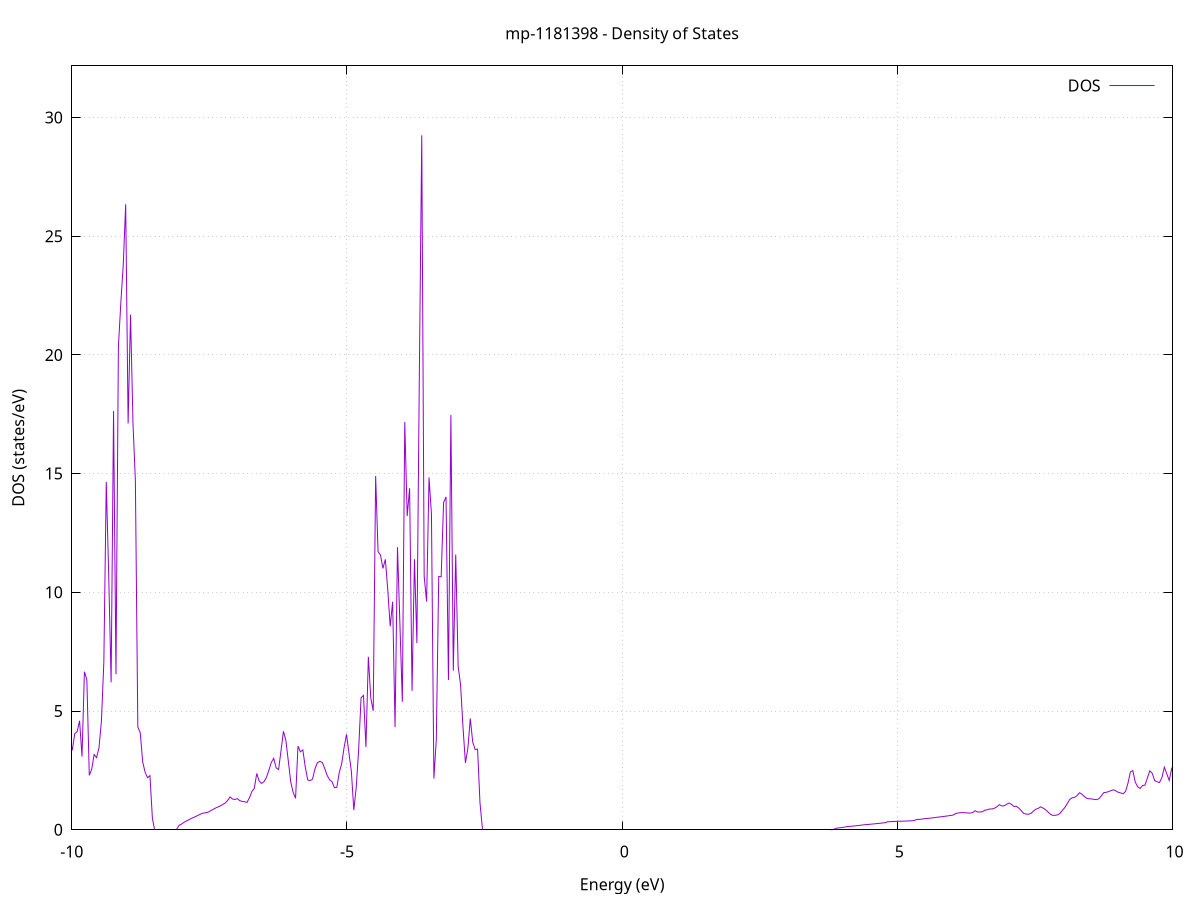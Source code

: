 set title 'mp-1181398 - Density of States'
set xlabel 'Energy (eV)'
set ylabel 'DOS (states/eV)'
set grid
set xrange [-10:10]
set yrange [0:32.171]
set xzeroaxis lt -1
set terminal png size 800,600
set output 'mp-1181398_dos_gnuplot.png'
plot '-' using 1:2 with lines title 'DOS'
-63.610500 0.000000
-63.566400 0.000000
-63.522300 0.000000
-63.478200 0.000000
-63.434100 0.000000
-63.390000 0.000000
-63.345900 0.000000
-63.301800 0.000000
-63.257700 0.000000
-63.213600 0.000000
-63.169500 0.000000
-63.125400 0.000000
-63.081300 0.000000
-63.037200 0.000000
-62.993100 0.000000
-62.949000 0.000000
-62.905000 0.000000
-62.860900 0.000000
-62.816800 0.000000
-62.772700 0.000000
-62.728600 0.000000
-62.684500 0.000000
-62.640400 0.000000
-62.596300 0.000000
-62.552200 0.000000
-62.508100 0.000000
-62.464000 0.000000
-62.419900 0.000000
-62.375800 0.000000
-62.331700 0.000000
-62.287600 0.000000
-62.243500 0.000000
-62.199400 0.000000
-62.155300 0.000000
-62.111200 0.000000
-62.067100 0.000000
-62.023000 0.000000
-61.979000 0.000000
-61.934900 0.000000
-61.890800 0.000000
-61.846700 0.000000
-61.802600 0.000000
-61.758500 0.000000
-61.714400 0.000000
-61.670300 0.000000
-61.626200 0.000000
-61.582100 0.000000
-61.538000 0.000000
-61.493900 0.000000
-61.449800 0.000000
-61.405700 0.000000
-61.361600 0.000000
-61.317500 0.000000
-61.273400 0.000000
-61.229300 0.000000
-61.185200 0.000000
-61.141100 0.000000
-61.097100 0.000000
-61.053000 0.000000
-61.008900 0.000000
-60.964800 0.000000
-60.920700 0.000000
-60.876600 0.000000
-60.832500 0.000000
-60.788400 0.000000
-60.744300 0.000000
-60.700200 0.000000
-60.656100 0.000000
-60.612000 0.000000
-60.567900 0.000000
-60.523800 0.000000
-60.479700 0.000000
-60.435600 0.000000
-60.391500 0.000000
-60.347400 0.000000
-60.303300 0.000000
-60.259200 0.000000
-60.215200 0.000000
-60.171100 0.000000
-60.127000 0.000000
-60.082900 0.000000
-60.038800 0.000000
-59.994700 0.000000
-59.950600 0.000000
-59.906500 0.000000
-59.862400 0.000000
-59.818300 0.000000
-59.774200 0.000000
-59.730100 0.000000
-59.686000 0.000000
-59.641900 0.000000
-59.597800 0.000000
-59.553700 0.000000
-59.509600 0.000000
-59.465500 0.000000
-59.421400 0.000000
-59.377300 0.000000
-59.333300 0.000000
-59.289200 0.000000
-59.245100 0.000000
-59.201000 0.000000
-59.156900 0.000000
-59.112800 0.000000
-59.068700 0.000000
-59.024600 0.000000
-58.980500 0.000000
-58.936400 0.000000
-58.892300 0.000000
-58.848200 0.000000
-58.804100 0.000000
-58.760000 0.000000
-58.715900 0.000000
-58.671800 0.000000
-58.627700 0.000000
-58.583600 0.000000
-58.539500 0.000000
-58.495400 0.000000
-58.451300 0.000000
-58.407300 0.000000
-58.363200 0.000000
-58.319100 0.000000
-58.275000 0.000000
-58.230900 0.000000
-58.186800 0.000000
-58.142700 0.000000
-58.098600 0.000000
-58.054500 0.000000
-58.010400 0.000000
-57.966300 0.000000
-57.922200 0.000000
-57.878100 0.000000
-57.834000 0.000000
-57.789900 0.000000
-57.745800 0.000000
-57.701700 0.000000
-57.657600 0.000000
-57.613500 0.000000
-57.569400 0.000000
-57.525400 0.000000
-57.481300 0.000000
-57.437200 0.000000
-57.393100 0.000000
-57.349000 0.000000
-57.304900 0.000000
-57.260800 0.000000
-57.216700 0.000000
-57.172600 0.000000
-57.128500 0.000000
-57.084400 0.000000
-57.040300 0.000000
-56.996200 0.000000
-56.952100 0.000000
-56.908000 0.000000
-56.863900 0.000000
-56.819800 0.000000
-56.775700 0.000000
-56.731600 0.000000
-56.687500 0.000000
-56.643500 0.000000
-56.599400 0.000000
-56.555300 0.000000
-56.511200 0.000000
-56.467100 0.000000
-56.423000 0.000000
-56.378900 0.000000
-56.334800 0.000000
-56.290700 0.000000
-56.246600 0.000000
-56.202500 0.000000
-56.158400 0.000000
-56.114300 0.000000
-56.070200 0.000000
-56.026100 0.000000
-55.982000 0.000000
-55.937900 0.000000
-55.893800 0.000000
-55.849700 0.000000
-55.805600 0.000000
-55.761600 0.000000
-55.717500 0.000000
-55.673400 0.000000
-55.629300 0.000000
-55.585200 0.000000
-55.541100 0.000000
-55.497000 0.000000
-55.452900 0.000000
-55.408800 0.000000
-55.364700 0.000000
-55.320600 0.000000
-55.276500 0.000000
-55.232400 0.000000
-55.188300 0.000000
-55.144200 0.000000
-55.100100 0.000000
-55.056000 0.000000
-55.011900 0.000000
-54.967800 0.000000
-54.923700 0.000000
-54.879600 0.000000
-54.835600 0.000000
-54.791500 0.000000
-54.747400 0.000000
-54.703300 0.000000
-54.659200 0.000000
-54.615100 0.000000
-54.571000 0.000000
-54.526900 0.000000
-54.482800 0.000000
-54.438700 0.000000
-54.394600 0.000000
-54.350500 0.000000
-54.306400 0.000000
-54.262300 0.000000
-54.218200 0.000000
-54.174100 0.000000
-54.130000 0.000000
-54.085900 0.000000
-54.041800 0.000000
-53.997700 0.000000
-53.953700 0.000000
-53.909600 0.000000
-53.865500 0.000000
-53.821400 0.000000
-53.777300 0.000000
-53.733200 0.000000
-53.689100 0.000000
-53.645000 0.000000
-53.600900 0.000000
-53.556800 0.000000
-53.512700 0.000000
-53.468600 0.000000
-53.424500 0.000000
-53.380400 0.000000
-53.336300 0.000000
-53.292200 0.000000
-53.248100 0.000000
-53.204000 0.000000
-53.159900 0.000000
-53.115800 0.000000
-53.071800 0.000000
-53.027700 0.000000
-52.983600 0.000000
-52.939500 0.000000
-52.895400 0.000000
-52.851300 0.000000
-52.807200 0.000000
-52.763100 0.000000
-52.719000 0.000000
-52.674900 0.000000
-52.630800 0.000000
-52.586700 0.000000
-52.542600 0.000000
-52.498500 0.000000
-52.454400 0.000000
-52.410300 0.000000
-52.366200 0.000000
-52.322100 0.000000
-52.278000 0.000000
-52.233900 0.000000
-52.189900 0.000000
-52.145800 0.000000
-52.101700 0.000000
-52.057600 0.000000
-52.013500 0.000000
-51.969400 0.000000
-51.925300 0.000000
-51.881200 0.000000
-51.837100 0.000000
-51.793000 0.000000
-51.748900 0.000000
-51.704800 0.000000
-51.660700 0.000000
-51.616600 0.000000
-51.572500 0.000000
-51.528400 0.000000
-51.484300 0.000000
-51.440200 0.000000
-51.396100 0.000000
-51.352000 0.000000
-51.307900 0.000000
-51.263900 0.000000
-51.219800 0.000000
-51.175700 0.000000
-51.131600 0.000000
-51.087500 0.000000
-51.043400 0.000000
-50.999300 0.000000
-50.955200 0.000000
-50.911100 0.000000
-50.867000 0.000000
-50.822900 0.000000
-50.778800 0.000000
-50.734700 0.000000
-50.690600 0.000000
-50.646500 0.000000
-50.602400 0.000000
-50.558300 0.000000
-50.514200 0.000000
-50.470100 0.000000
-50.426000 0.000000
-50.382000 0.000000
-50.337900 0.000000
-50.293800 0.000000
-50.249700 0.000000
-50.205600 0.000000
-50.161500 0.000000
-50.117400 0.000000
-50.073300 0.000000
-50.029200 0.000000
-49.985100 0.000000
-49.941000 0.000000
-49.896900 0.000000
-49.852800 0.000000
-49.808700 0.000000
-49.764600 0.000000
-49.720500 0.000000
-49.676400 0.000000
-49.632300 0.000000
-49.588200 0.000000
-49.544100 0.000000
-49.500100 0.000000
-49.456000 0.000000
-49.411900 0.000000
-49.367800 0.000000
-49.323700 0.000000
-49.279600 0.000000
-49.235500 0.000000
-49.191400 0.000000
-49.147300 0.000000
-49.103200 0.000000
-49.059100 0.000000
-49.015000 0.000000
-48.970900 0.000000
-48.926800 0.000000
-48.882700 0.000000
-48.838600 0.000000
-48.794500 0.000000
-48.750400 0.000000
-48.706300 0.000000
-48.662200 0.000000
-48.618200 0.000000
-48.574100 0.000000
-48.530000 0.000000
-48.485900 0.000000
-48.441800 0.000000
-48.397700 0.000000
-48.353600 0.000000
-48.309500 0.000000
-48.265400 0.000000
-48.221300 0.000000
-48.177200 0.000000
-48.133100 0.000000
-48.089000 0.000000
-48.044900 0.000000
-48.000800 0.000000
-47.956700 0.000000
-47.912600 0.000000
-47.868500 0.000000
-47.824400 0.000000
-47.780300 0.000000
-47.736200 0.000000
-47.692200 0.000000
-47.648100 0.000000
-47.604000 0.000000
-47.559900 0.000000
-47.515800 0.000000
-47.471700 0.000000
-47.427600 0.000000
-47.383500 0.000000
-47.339400 0.000000
-47.295300 0.000000
-47.251200 0.000000
-47.207100 0.000000
-47.163000 0.000000
-47.118900 0.000000
-47.074800 0.000000
-47.030700 0.000000
-46.986600 0.000000
-46.942500 0.000000
-46.898400 0.000000
-46.854300 0.000000
-46.810300 0.000000
-46.766200 0.000000
-46.722100 0.000000
-46.678000 0.000000
-46.633900 0.000000
-46.589800 0.000000
-46.545700 0.000000
-46.501600 0.000000
-46.457500 0.000000
-46.413400 0.000000
-46.369300 0.000000
-46.325200 0.000000
-46.281100 0.000000
-46.237000 0.000000
-46.192900 0.000000
-46.148800 0.000000
-46.104700 0.000000
-46.060600 0.000000
-46.016500 0.000000
-45.972400 0.000000
-45.928400 0.000000
-45.884300 0.000000
-45.840200 0.000000
-45.796100 0.000000
-45.752000 0.000000
-45.707900 0.000000
-45.663800 0.000000
-45.619700 0.000000
-45.575600 0.000000
-45.531500 0.000000
-45.487400 0.000000
-45.443300 0.000000
-45.399200 0.000000
-45.355100 0.000000
-45.311000 0.000000
-45.266900 0.000000
-45.222800 0.000000
-45.178700 0.000000
-45.134600 0.000000
-45.090500 0.000000
-45.046500 0.000000
-45.002400 0.000000
-44.958300 0.000000
-44.914200 0.000000
-44.870100 0.000000
-44.826000 0.000000
-44.781900 0.000000
-44.737800 0.000000
-44.693700 0.000000
-44.649600 0.000000
-44.605500 0.000000
-44.561400 0.000000
-44.517300 0.000000
-44.473200 0.000000
-44.429100 0.000000
-44.385000 0.000000
-44.340900 0.000000
-44.296800 0.000000
-44.252700 0.000000
-44.208600 0.000000
-44.164500 0.000000
-44.120500 0.000000
-44.076400 0.000000
-44.032300 0.000000
-43.988200 0.000000
-43.944100 0.000000
-43.900000 0.000000
-43.855900 0.000000
-43.811800 0.000000
-43.767700 0.000000
-43.723600 0.000000
-43.679500 0.000000
-43.635400 0.000000
-43.591300 0.000000
-43.547200 0.000000
-43.503100 0.000000
-43.459000 0.000000
-43.414900 0.000000
-43.370800 0.000000
-43.326700 0.000000
-43.282600 0.000000
-43.238600 0.000000
-43.194500 0.000000
-43.150400 0.000000
-43.106300 0.000000
-43.062200 0.000000
-43.018100 0.000000
-42.974000 0.000000
-42.929900 0.000000
-42.885800 0.000000
-42.841700 0.000000
-42.797600 0.000000
-42.753500 0.000000
-42.709400 0.000000
-42.665300 0.000000
-42.621200 0.000000
-42.577100 0.000000
-42.533000 0.000000
-42.488900 0.000000
-42.444800 0.000000
-42.400700 0.000000
-42.356700 0.000000
-42.312600 0.000000
-42.268500 0.000000
-42.224400 0.000000
-42.180300 0.000000
-42.136200 0.000000
-42.092100 0.000000
-42.048000 0.000000
-42.003900 0.000000
-41.959800 0.000000
-41.915700 0.000000
-41.871600 0.000000
-41.827500 0.000000
-41.783400 0.000000
-41.739300 0.000000
-41.695200 0.000000
-41.651100 0.000000
-41.607000 0.000000
-41.562900 0.000000
-41.518800 0.000000
-41.474800 0.000000
-41.430700 0.000000
-41.386600 0.000000
-41.342500 0.000000
-41.298400 0.000000
-41.254300 0.000000
-41.210200 0.000000
-41.166100 0.000000
-41.122000 0.000000
-41.077900 0.000000
-41.033800 0.000000
-40.989700 0.000000
-40.945600 0.000000
-40.901500 0.000000
-40.857400 0.000000
-40.813300 0.000000
-40.769200 0.000000
-40.725100 0.000000
-40.681000 0.000000
-40.636900 0.000000
-40.592800 0.000000
-40.548800 0.000000
-40.504700 0.000000
-40.460600 0.000000
-40.416500 0.000000
-40.372400 0.000000
-40.328300 0.000000
-40.284200 0.000000
-40.240100 0.000000
-40.196000 0.000000
-40.151900 0.000000
-40.107800 0.000000
-40.063700 0.000000
-40.019600 0.000000
-39.975500 0.000000
-39.931400 0.000000
-39.887300 0.000000
-39.843200 0.000000
-39.799100 0.000000
-39.755000 0.000000
-39.710900 0.000000
-39.666900 0.000000
-39.622800 0.000000
-39.578700 0.000000
-39.534600 0.000000
-39.490500 0.000000
-39.446400 0.000000
-39.402300 0.000000
-39.358200 0.000000
-39.314100 0.000000
-39.270000 0.000000
-39.225900 0.000000
-39.181800 0.000000
-39.137700 0.000000
-39.093600 0.000000
-39.049500 0.000000
-39.005400 0.000000
-38.961300 0.000000
-38.917200 0.000000
-38.873100 0.000000
-38.829000 0.000000
-38.785000 0.000000
-38.740900 0.000000
-38.696800 0.000000
-38.652700 0.000000
-38.608600 0.000000
-38.564500 0.000000
-38.520400 0.000000
-38.476300 0.000000
-38.432200 0.000000
-38.388100 0.000000
-38.344000 0.000000
-38.299900 0.000000
-38.255800 0.000000
-38.211700 0.000000
-38.167600 0.000000
-38.123500 0.000000
-38.079400 0.000000
-38.035300 0.000000
-37.991200 0.000000
-37.947100 0.000000
-37.903100 0.000000
-37.859000 0.000000
-37.814900 0.000000
-37.770800 0.000000
-37.726700 0.000000
-37.682600 0.000000
-37.638500 0.000000
-37.594400 0.000000
-37.550300 0.000000
-37.506200 0.000000
-37.462100 0.000000
-37.418000 0.000000
-37.373900 0.000000
-37.329800 0.000000
-37.285700 0.000000
-37.241600 0.000000
-37.197500 0.000000
-37.153400 0.000000
-37.109300 0.000000
-37.065200 0.000000
-37.021100 0.000000
-36.977100 0.000000
-36.933000 0.000000
-36.888900 0.000000
-36.844800 0.000000
-36.800700 0.000000
-36.756600 0.000000
-36.712500 0.000000
-36.668400 0.000000
-36.624300 0.000000
-36.580200 0.000000
-36.536100 0.000000
-36.492000 0.000000
-36.447900 0.000000
-36.403800 0.000000
-36.359700 0.000000
-36.315600 0.000000
-36.271500 0.000000
-36.227400 0.000000
-36.183300 0.000000
-36.139200 0.000000
-36.095200 0.000000
-36.051100 0.000000
-36.007000 0.000000
-35.962900 0.000000
-35.918800 0.000000
-35.874700 0.000000
-35.830600 0.000000
-35.786500 0.000000
-35.742400 0.000000
-35.698300 0.000000
-35.654200 0.000000
-35.610100 0.000000
-35.566000 0.000000
-35.521900 0.000000
-35.477800 0.000000
-35.433700 0.000000
-35.389600 0.000000
-35.345500 0.000000
-35.301400 0.000000
-35.257300 0.000000
-35.213300 0.000000
-35.169200 0.000000
-35.125100 0.000000
-35.081000 0.000000
-35.036900 0.000000
-34.992800 0.000000
-34.948700 0.000000
-34.904600 0.000000
-34.860500 0.000000
-34.816400 0.000000
-34.772300 0.000000
-34.728200 0.000000
-34.684100 0.000000
-34.640000 0.000000
-34.595900 0.000000
-34.551800 0.000000
-34.507700 0.000000
-34.463600 0.000000
-34.419500 0.000000
-34.375400 0.000000
-34.331400 0.000000
-34.287300 0.000000
-34.243200 0.000000
-34.199100 0.000000
-34.155000 0.000000
-34.110900 0.000000
-34.066800 0.000000
-34.022700 0.000000
-33.978600 0.000000
-33.934500 0.000000
-33.890400 0.000000
-33.846300 0.000000
-33.802200 0.000000
-33.758100 0.000000
-33.714000 0.000000
-33.669900 0.000000
-33.625800 0.000000
-33.581700 0.000000
-33.537600 0.000000
-33.493500 0.000000
-33.449400 0.000000
-33.405400 0.000000
-33.361300 0.000000
-33.317200 0.000000
-33.273100 0.000000
-33.229000 0.000000
-33.184900 0.000000
-33.140800 0.000000
-33.096700 0.000000
-33.052600 0.000000
-33.008500 0.000000
-32.964400 0.000000
-32.920300 0.000000
-32.876200 0.000000
-32.832100 0.000000
-32.788000 0.000000
-32.743900 0.000000
-32.699800 0.000000
-32.655700 0.000000
-32.611600 0.000000
-32.567500 0.000000
-32.523500 0.000000
-32.479400 0.000000
-32.435300 0.000000
-32.391200 0.000000
-32.347100 0.000000
-32.303000 0.000000
-32.258900 0.000000
-32.214800 0.000000
-32.170700 0.000000
-32.126600 0.000000
-32.082500 0.000000
-32.038400 0.000000
-31.994300 0.000000
-31.950200 0.000000
-31.906100 0.000000
-31.862000 0.000000
-31.817900 0.000000
-31.773800 0.000000
-31.729700 0.000000
-31.685600 0.000000
-31.641600 0.000000
-31.597500 0.000000
-31.553400 0.000000
-31.509300 0.000000
-31.465200 0.000000
-31.421100 0.000000
-31.377000 0.000000
-31.332900 0.000000
-31.288800 0.000000
-31.244700 0.000000
-31.200600 0.000000
-31.156500 0.000000
-31.112400 0.000000
-31.068300 0.000000
-31.024200 0.000000
-30.980100 0.000000
-30.936000 0.000000
-30.891900 0.000000
-30.847800 0.000000
-30.803700 0.000000
-30.759700 0.000000
-30.715600 0.000000
-30.671500 0.000000
-30.627400 0.000000
-30.583300 0.000000
-30.539200 0.000000
-30.495100 0.000000
-30.451000 0.000000
-30.406900 0.000000
-30.362800 0.000000
-30.318700 0.000000
-30.274600 0.000000
-30.230500 0.000000
-30.186400 0.000000
-30.142300 0.000000
-30.098200 0.000000
-30.054100 0.000000
-30.010000 0.000000
-29.965900 0.000000
-29.921800 0.000000
-29.877700 0.000000
-29.833700 0.000000
-29.789600 0.000000
-29.745500 0.000000
-29.701400 0.000000
-29.657300 0.000000
-29.613200 0.000000
-29.569100 0.000000
-29.525000 0.000000
-29.480900 0.000000
-29.436800 0.000000
-29.392700 0.000000
-29.348600 0.000000
-29.304500 0.000000
-29.260400 0.000000
-29.216300 0.000000
-29.172200 0.000000
-29.128100 0.000000
-29.084000 0.000000
-29.039900 0.000000
-28.995800 0.000000
-28.951800 0.000000
-28.907700 0.000000
-28.863600 0.000000
-28.819500 0.000000
-28.775400 0.000000
-28.731300 0.000000
-28.687200 0.000000
-28.643100 0.000000
-28.599000 0.000000
-28.554900 0.000000
-28.510800 0.000000
-28.466700 0.000000
-28.422600 0.000000
-28.378500 0.000000
-28.334400 0.000000
-28.290300 0.000000
-28.246200 0.000000
-28.202100 0.000000
-28.158000 0.000000
-28.113900 0.000000
-28.069900 0.000000
-28.025800 0.000000
-27.981700 0.000000
-27.937600 0.000000
-27.893500 0.000000
-27.849400 0.000000
-27.805300 0.000000
-27.761200 0.000000
-27.717100 0.000000
-27.673000 0.000000
-27.628900 0.000000
-27.584800 0.000000
-27.540700 0.000000
-27.496600 0.000000
-27.452500 0.000000
-27.408400 0.000000
-27.364300 0.000000
-27.320200 0.000000
-27.276100 0.000000
-27.232000 0.000000
-27.188000 0.000000
-27.143900 0.000000
-27.099800 0.000000
-27.055700 0.000000
-27.011600 0.000000
-26.967500 0.000000
-26.923400 0.000000
-26.879300 0.000000
-26.835200 0.000000
-26.791100 0.000000
-26.747000 0.000000
-26.702900 0.000000
-26.658800 0.000000
-26.614700 0.000000
-26.570600 0.000000
-26.526500 0.000000
-26.482400 0.000000
-26.438300 0.000000
-26.394200 0.000000
-26.350100 0.000000
-26.306000 0.000000
-26.262000 0.000000
-26.217900 0.000000
-26.173800 0.000000
-26.129700 0.000000
-26.085600 0.000000
-26.041500 0.000000
-25.997400 0.000000
-25.953300 0.000000
-25.909200 0.000000
-25.865100 0.000000
-25.821000 0.000000
-25.776900 0.000000
-25.732800 0.000000
-25.688700 0.000000
-25.644600 0.000000
-25.600500 0.000000
-25.556400 0.000000
-25.512300 0.000000
-25.468200 0.000000
-25.424100 0.000000
-25.380100 0.000000
-25.336000 0.000000
-25.291900 0.000000
-25.247800 0.000000
-25.203700 0.000000
-25.159600 0.000000
-25.115500 0.000000
-25.071400 0.000000
-25.027300 0.000000
-24.983200 0.000000
-24.939100 0.000000
-24.895000 0.000000
-24.850900 0.000000
-24.806800 0.000000
-24.762700 0.000000
-24.718600 0.000000
-24.674500 0.000000
-24.630400 0.000000
-24.586300 0.000000
-24.542200 0.000000
-24.498200 0.000000
-24.454100 0.000000
-24.410000 0.000000
-24.365900 0.000000
-24.321800 0.000000
-24.277700 0.000000
-24.233600 0.000000
-24.189500 0.000000
-24.145400 0.000000
-24.101300 0.000000
-24.057200 0.000000
-24.013100 0.000000
-23.969000 0.000000
-23.924900 0.000000
-23.880800 0.000000
-23.836700 0.000000
-23.792600 0.000000
-23.748500 1.216900
-23.704400 1.987300
-23.660300 2.798400
-23.616300 3.634900
-23.572200 5.229500
-23.528100 8.600500
-23.484000 6.815000
-23.439900 9.369300
-23.395800 6.223100
-23.351700 8.175700
-23.307600 5.796100
-23.263500 4.080600
-23.219400 3.286000
-23.175300 17.711000
-23.131200 11.400500
-23.087100 5.594400
-23.043000 0.000000
-22.998900 27.870700
-22.954800 0.000000
-22.910700 0.000000
-22.866600 0.000000
-22.822500 0.000000
-22.778400 0.000000
-22.734400 0.000000
-22.690300 0.000000
-22.646200 0.000000
-22.602100 0.000000
-22.558000 0.000000
-22.513900 0.000000
-22.469800 0.000000
-22.425700 0.000000
-22.381600 0.000000
-22.337500 0.000000
-22.293400 0.000000
-22.249300 0.000000
-22.205200 0.000000
-22.161100 0.000000
-22.117000 0.000000
-22.072900 0.000000
-22.028800 0.000000
-21.984700 0.000000
-21.940600 0.000000
-21.896500 0.000000
-21.852400 0.000000
-21.808400 0.000000
-21.764300 0.000000
-21.720200 0.000000
-21.676100 0.000000
-21.632000 0.000000
-21.587900 0.000000
-21.543800 0.000000
-21.499700 0.000000
-21.455600 0.000000
-21.411500 0.000000
-21.367400 0.000000
-21.323300 0.000000
-21.279200 0.000000
-21.235100 0.000000
-21.191000 0.000000
-21.146900 0.000000
-21.102800 0.000000
-21.058700 0.000000
-21.014600 0.000000
-20.970500 0.000000
-20.926500 0.000000
-20.882400 0.000000
-20.838300 0.000000
-20.794200 0.000000
-20.750100 0.000000
-20.706000 0.000000
-20.661900 0.000000
-20.617800 0.000000
-20.573700 0.000000
-20.529600 0.000000
-20.485500 0.000000
-20.441400 0.000000
-20.397300 0.000000
-20.353200 0.000000
-20.309100 0.000000
-20.265000 0.000000
-20.220900 0.000000
-20.176800 0.000000
-20.132700 0.000000
-20.088600 0.000000
-20.044600 0.000000
-20.000500 0.000000
-19.956400 0.000000
-19.912300 0.000000
-19.868200 0.000000
-19.824100 0.000000
-19.780000 0.000000
-19.735900 0.000000
-19.691800 0.000000
-19.647700 0.000000
-19.603600 0.000000
-19.559500 0.000000
-19.515400 0.000000
-19.471300 0.000000
-19.427200 0.000000
-19.383100 0.000000
-19.339000 0.000000
-19.294900 0.000000
-19.250800 0.000000
-19.206700 0.000000
-19.162700 0.000000
-19.118600 0.000000
-19.074500 0.000000
-19.030400 0.000000
-18.986300 0.000000
-18.942200 0.000000
-18.898100 0.000000
-18.854000 0.000000
-18.809900 0.000000
-18.765800 0.000000
-18.721700 0.000000
-18.677600 0.000000
-18.633500 0.000000
-18.589400 0.000000
-18.545300 0.000000
-18.501200 0.000000
-18.457100 0.000000
-18.413000 0.000000
-18.368900 0.000000
-18.324800 0.000000
-18.280700 0.000000
-18.236700 0.000000
-18.192600 0.000000
-18.148500 0.000000
-18.104400 0.000000
-18.060300 0.000000
-18.016200 0.000000
-17.972100 0.000000
-17.928000 0.000000
-17.883900 0.000000
-17.839800 0.000000
-17.795700 0.000000
-17.751600 0.000000
-17.707500 0.000000
-17.663400 0.000000
-17.619300 0.000000
-17.575200 0.000000
-17.531100 0.000000
-17.487000 0.000000
-17.442900 0.000000
-17.398800 0.000000
-17.354800 0.000000
-17.310700 0.000000
-17.266600 0.000000
-17.222500 0.000000
-17.178400 0.000000
-17.134300 0.000000
-17.090200 0.000000
-17.046100 0.000000
-17.002000 0.000000
-16.957900 0.000000
-16.913800 0.000000
-16.869700 0.000000
-16.825600 0.000000
-16.781500 0.000000
-16.737400 0.000000
-16.693300 0.000000
-16.649200 0.000000
-16.605100 0.000000
-16.561000 0.000000
-16.516900 0.000000
-16.472900 0.000000
-16.428800 0.000000
-16.384700 0.000000
-16.340600 0.000000
-16.296500 0.000000
-16.252400 0.000000
-16.208300 0.000000
-16.164200 0.000000
-16.120100 0.000000
-16.076000 0.000000
-16.031900 0.000000
-15.987800 0.000000
-15.943700 0.000000
-15.899600 0.000000
-15.855500 0.000000
-15.811400 0.000000
-15.767300 0.000000
-15.723200 0.000000
-15.679100 0.000000
-15.635000 0.000000
-15.591000 0.000000
-15.546900 0.000000
-15.502800 0.000000
-15.458700 0.000000
-15.414600 0.000000
-15.370500 0.000000
-15.326400 0.000000
-15.282300 0.000000
-15.238200 0.000000
-15.194100 0.000000
-15.150000 0.000000
-15.105900 0.000000
-15.061800 0.000000
-15.017700 0.000000
-14.973600 0.000000
-14.929500 0.000000
-14.885400 0.000000
-14.841300 0.000000
-14.797200 0.000000
-14.753100 0.000000
-14.709000 0.000000
-14.665000 0.000000
-14.620900 0.000000
-14.576800 0.000000
-14.532700 0.000000
-14.488600 0.000000
-14.444500 0.000000
-14.400400 0.000000
-14.356300 0.000000
-14.312200 0.000000
-14.268100 0.000000
-14.224000 0.000000
-14.179900 0.000000
-14.135800 0.000000
-14.091700 0.000000
-14.047600 0.000000
-14.003500 0.000000
-13.959400 0.000000
-13.915300 0.000000
-13.871200 0.000000
-13.827100 0.000000
-13.783100 0.000000
-13.739000 0.000000
-13.694900 0.000000
-13.650800 0.000000
-13.606700 0.000000
-13.562600 0.000000
-13.518500 0.000000
-13.474400 0.000000
-13.430300 0.000000
-13.386200 0.000000
-13.342100 0.000000
-13.298000 0.000000
-13.253900 0.000000
-13.209800 0.000000
-13.165700 0.000000
-13.121600 0.000000
-13.077500 0.000000
-13.033400 0.000000
-12.989300 0.000000
-12.945200 0.000000
-12.901200 0.000000
-12.857100 0.000000
-12.813000 0.000000
-12.768900 0.000000
-12.724800 0.000000
-12.680700 0.000000
-12.636600 0.000000
-12.592500 0.000000
-12.548400 0.000000
-12.504300 0.000000
-12.460200 0.000000
-12.416100 0.000000
-12.372000 0.000000
-12.327900 0.000000
-12.283800 0.000000
-12.239700 0.000000
-12.195600 0.000000
-12.151500 0.000000
-12.107400 0.000000
-12.063300 0.000000
-12.019300 0.000000
-11.975200 0.000000
-11.931100 0.000000
-11.887000 0.000000
-11.842900 0.000000
-11.798800 0.000000
-11.754700 0.000000
-11.710600 0.000000
-11.666500 0.000000
-11.622400 0.000000
-11.578300 0.000000
-11.534200 0.000000
-11.490100 0.000000
-11.446000 0.000000
-11.401900 0.000000
-11.357800 0.000000
-11.313700 0.000000
-11.269600 0.000000
-11.225500 0.000000
-11.181400 0.000000
-11.137300 0.000000
-11.093300 0.000000
-11.049200 0.000000
-11.005100 0.000000
-10.961000 0.000000
-10.916900 0.000000
-10.872800 0.000000
-10.828700 0.000000
-10.784600 0.000000
-10.740500 0.000000
-10.696400 0.000000
-10.652300 0.000000
-10.608200 0.000000
-10.564100 0.000000
-10.520000 0.000000
-10.475900 4.067300
-10.431800 5.125500
-10.387700 6.215600
-10.343600 5.225900
-10.299500 7.796400
-10.255400 5.844800
-10.211400 6.878800
-10.167300 4.370400
-10.123200 3.914900
-10.079100 4.745300
-10.035000 4.004100
-9.990900 3.350100
-9.946800 4.048400
-9.902700 4.136600
-9.858600 4.589900
-9.814500 3.083000
-9.770400 6.657000
-9.726300 6.325000
-9.682200 2.292700
-9.638100 2.548700
-9.594000 3.168700
-9.549900 3.037600
-9.505800 3.462200
-9.461700 4.575200
-9.417600 7.057200
-9.373500 14.652000
-9.329500 10.755800
-9.285400 6.208900
-9.241300 17.633600
-9.197200 6.552500
-9.153100 20.349300
-9.109000 22.191200
-9.064900 23.797400
-9.020800 26.343200
-8.976700 17.111100
-8.932600 21.695100
-8.888500 17.144700
-8.844400 14.683100
-8.800300 4.327800
-8.756200 4.084900
-8.712100 2.861200
-8.668000 2.425200
-8.623900 2.192700
-8.579800 2.279900
-8.535700 0.486900
-8.491600 0.000000
-8.447600 0.000000
-8.403500 0.000000
-8.359400 0.000000
-8.315300 0.000000
-8.271200 0.000000
-8.227100 0.000000
-8.183000 0.000000
-8.138900 0.000000
-8.094800 0.000000
-8.050700 0.190300
-8.006600 0.239100
-7.962500 0.311200
-7.918400 0.369500
-7.874300 0.419400
-7.830200 0.473400
-7.786100 0.520200
-7.742000 0.566400
-7.697900 0.617500
-7.653800 0.666600
-7.609700 0.703800
-7.565600 0.719300
-7.521600 0.744200
-7.477500 0.801700
-7.433400 0.856500
-7.389300 0.912000
-7.345200 0.960100
-7.301100 1.005000
-7.257000 1.062500
-7.212900 1.124500
-7.168800 1.236700
-7.124700 1.381900
-7.080600 1.297400
-7.036500 1.274500
-6.992400 1.312300
-6.948300 1.225700
-6.904200 1.196600
-6.860100 1.180200
-6.816000 1.153300
-6.771900 1.353400
-6.727800 1.609000
-6.683700 1.748200
-6.639700 2.369800
-6.595600 2.054700
-6.551500 1.952000
-6.507400 2.024600
-6.463300 2.203100
-6.419200 2.504000
-6.375100 2.838500
-6.331000 3.007200
-6.286900 2.607300
-6.242800 2.534700
-6.198700 3.322800
-6.154600 4.147000
-6.110500 3.767400
-6.066400 2.905100
-6.022300 2.022300
-5.978200 1.579800
-5.934100 1.324700
-5.890000 3.524700
-5.845900 3.284300
-5.801800 3.364500
-5.757800 2.644100
-5.713700 2.097100
-5.669600 2.073100
-5.625500 2.134800
-5.581400 2.568900
-5.537300 2.825400
-5.493200 2.883900
-5.449100 2.836100
-5.405000 2.586000
-5.360900 2.295400
-5.316800 2.110600
-5.272700 2.027200
-5.228600 1.777600
-5.184500 1.786700
-5.140400 2.406400
-5.096300 2.779000
-5.052200 3.467200
-5.008100 4.018100
-4.964000 3.227900
-4.919900 2.458500
-4.875900 0.830900
-4.831800 1.779600
-4.787700 3.379100
-4.743600 5.564700
-4.699500 5.659500
-4.655400 3.484500
-4.611300 7.284800
-4.567200 5.543100
-4.523100 5.010100
-4.479000 14.897100
-4.434900 11.711700
-4.390800 11.568800
-4.346700 11.007900
-4.302600 11.390600
-4.258500 10.102500
-4.214400 8.564400
-4.170300 9.604300
-4.126200 4.319000
-4.082100 11.900200
-4.038000 8.663700
-3.993900 5.389000
-3.949900 17.173100
-3.905800 13.216300
-3.861700 14.380800
-3.817600 5.849000
-3.773500 11.395000
-3.729400 7.862700
-3.685300 19.100500
-3.641200 29.246500
-3.597100 10.668100
-3.553000 9.613300
-3.508900 14.838300
-3.464800 13.289600
-3.420700 2.157400
-3.376600 3.813700
-3.332500 10.667400
-3.288400 10.656000
-3.244300 13.786000
-3.200200 14.021100
-3.156100 6.308600
-3.112000 17.471800
-3.068000 6.701800
-3.023900 11.590100
-2.979800 6.887000
-2.935700 6.109200
-2.891600 4.310600
-2.847500 2.816100
-2.803400 3.428800
-2.759300 4.689200
-2.715200 3.694800
-2.671100 3.379300
-2.627000 3.397900
-2.582900 1.129300
-2.538800 0.000000
-2.494700 0.000000
-2.450600 0.000000
-2.406500 0.000000
-2.362400 0.000000
-2.318300 0.000000
-2.274200 0.000000
-2.230100 0.000000
-2.186100 0.000000
-2.142000 0.000000
-2.097900 0.000000
-2.053800 0.000000
-2.009700 0.000000
-1.965600 0.000000
-1.921500 0.000000
-1.877400 0.000000
-1.833300 0.000000
-1.789200 0.000000
-1.745100 0.000000
-1.701000 0.000000
-1.656900 0.000000
-1.612800 0.000000
-1.568700 0.000000
-1.524600 0.000000
-1.480500 0.000000
-1.436400 0.000000
-1.392300 0.000000
-1.348200 0.000000
-1.304200 0.000000
-1.260100 0.000000
-1.216000 0.000000
-1.171900 0.000000
-1.127800 0.000000
-1.083700 0.000000
-1.039600 0.000000
-0.995500 0.000000
-0.951400 0.000000
-0.907300 0.000000
-0.863200 0.000000
-0.819100 0.000000
-0.775000 0.000000
-0.730900 0.000000
-0.686800 0.000000
-0.642700 0.000000
-0.598600 0.000000
-0.554500 0.000000
-0.510400 0.000000
-0.466300 0.000000
-0.422200 0.000000
-0.378200 0.000000
-0.334100 0.000000
-0.290000 0.000000
-0.245900 0.000000
-0.201800 0.000000
-0.157700 0.000000
-0.113600 0.000000
-0.069500 0.000000
-0.025400 0.000000
0.018700 0.000000
0.062800 0.000000
0.106900 0.000000
0.151000 0.000000
0.195100 0.000000
0.239200 0.000000
0.283300 0.000000
0.327400 0.000000
0.371500 0.000000
0.415600 0.000000
0.459700 0.000000
0.503700 0.000000
0.547800 0.000000
0.591900 0.000000
0.636000 0.000000
0.680100 0.000000
0.724200 0.000000
0.768300 0.000000
0.812400 0.000000
0.856500 0.000000
0.900600 0.000000
0.944700 0.000000
0.988800 0.000000
1.032900 0.000000
1.077000 0.000000
1.121100 0.000000
1.165200 0.000000
1.209300 0.000000
1.253400 0.000000
1.297500 0.000000
1.341600 0.000000
1.385600 0.000000
1.429700 0.000000
1.473800 0.000000
1.517900 0.000000
1.562000 0.000000
1.606100 0.000000
1.650200 0.000000
1.694300 0.000000
1.738400 0.000000
1.782500 0.000000
1.826600 0.000000
1.870700 0.000000
1.914800 0.000000
1.958900 0.000000
2.003000 0.000000
2.047100 0.000000
2.091200 0.000000
2.135300 0.000000
2.179400 0.000000
2.223500 0.000000
2.267500 0.000000
2.311600 0.000000
2.355700 0.000000
2.399800 0.000000
2.443900 0.000000
2.488000 0.000000
2.532100 0.000000
2.576200 0.000000
2.620300 0.000000
2.664400 0.000000
2.708500 0.000000
2.752600 0.000000
2.796700 0.000000
2.840800 0.000000
2.884900 0.000000
2.929000 0.000000
2.973100 0.000000
3.017200 0.000000
3.061300 0.000000
3.105400 0.000000
3.149500 0.000000
3.193500 0.000000
3.237600 0.000000
3.281700 0.000000
3.325800 0.000000
3.369900 0.000000
3.414000 0.000000
3.458100 0.000000
3.502200 0.000000
3.546300 0.000000
3.590400 0.000000
3.634500 0.000000
3.678600 0.000000
3.722700 0.000000
3.766800 0.000000
3.810900 0.001400
3.855000 0.026800
3.899100 0.070500
3.943200 0.080700
3.987300 0.092100
4.031400 0.110100
4.075400 0.129000
4.119500 0.141700
4.163600 0.147900
4.207700 0.158000
4.251800 0.169800
4.295900 0.181600
4.340000 0.193500
4.384100 0.206500
4.428200 0.217200
4.472300 0.225600
4.516400 0.235400
4.560500 0.244800
4.604600 0.254400
4.648700 0.265000
4.692800 0.276300
4.736900 0.287900
4.781000 0.299800
4.825100 0.340900
4.869200 0.340200
4.913300 0.346300
4.957300 0.352700
5.001400 0.358700
5.045500 0.359000
5.089600 0.360500
5.133700 0.365200
5.177800 0.369800
5.221900 0.374200
5.266000 0.378300
5.310100 0.391100
5.354200 0.439700
5.398300 0.435400
5.442400 0.449300
5.486500 0.464200
5.530600 0.475900
5.574700 0.483700
5.618800 0.495600
5.662900 0.507700
5.707000 0.521700
5.751100 0.536200
5.795200 0.547700
5.839200 0.561000
5.883300 0.574400
5.927400 0.589100
5.971500 0.604500
6.015600 0.620400
6.059700 0.685700
6.103800 0.706600
6.147900 0.718000
6.192000 0.723100
6.236100 0.717300
6.280200 0.706600
6.324300 0.701300
6.368400 0.723700
6.412500 0.803700
6.456600 0.748000
6.500700 0.752400
6.544800 0.756700
6.588900 0.824900
6.633000 0.840300
6.677100 0.875500
6.721200 0.874700
6.765200 0.909100
6.809300 0.967300
6.853400 1.057600
6.897500 1.004000
6.941600 1.009300
6.985700 1.074500
7.029800 1.125700
7.073900 1.072500
7.118000 0.981500
7.162100 0.992700
7.206200 0.917500
7.250300 0.807500
7.294400 0.689100
7.338500 0.661000
7.382600 0.655000
7.426700 0.684200
7.470800 0.783900
7.514900 0.864600
7.559000 0.898500
7.603100 0.967400
7.647100 0.914200
7.691200 0.849700
7.735300 0.753400
7.779400 0.656300
7.823500 0.607800
7.867600 0.608900
7.911700 0.628800
7.955800 0.688200
7.999900 0.823900
8.044000 0.937400
8.088100 1.105000
8.132200 1.276200
8.176300 1.346500
8.220400 1.365600
8.264500 1.437000
8.308600 1.559200
8.352700 1.503100
8.396800 1.401200
8.440900 1.328900
8.485000 1.303600
8.529000 1.300200
8.573100 1.280800
8.617200 1.267900
8.661300 1.304700
8.705400 1.423000
8.749500 1.563300
8.793600 1.578000
8.837700 1.606100
8.881800 1.650000
8.925900 1.683800
8.970000 1.639500
9.014100 1.579600
9.058200 1.551300
9.102300 1.518600
9.146400 1.612400
9.190500 1.958900
9.234600 2.436000
9.278700 2.497000
9.322800 2.010800
9.366900 1.810800
9.410900 1.738700
9.455000 1.862200
9.499100 1.880700
9.543200 2.177700
9.587300 2.483200
9.631400 2.380200
9.675500 2.075700
9.719600 2.022600
9.763700 1.988600
9.807800 2.198300
9.851900 2.632700
9.896000 2.357800
9.940100 2.077800
9.984200 2.568900
10.028300 2.279100
10.072400 2.096800
10.116500 2.185800
10.160600 2.228100
10.204700 2.357100
10.248800 2.492400
10.292900 2.525300
10.336900 2.225000
10.381000 2.400800
10.425100 2.826800
10.469200 3.197600
10.513300 1.640000
10.557400 1.431600
10.601500 1.577900
10.645600 1.712500
10.689700 2.063800
10.733800 2.494100
10.777900 2.619600
10.822000 2.400000
10.866100 1.997500
10.910200 2.042900
10.954300 1.667200
10.998400 1.650900
11.042500 1.916800
11.086600 2.171600
11.130700 2.149100
11.174800 2.480100
11.218800 2.312400
11.262900 2.185900
11.307000 1.904400
11.351100 1.650000
11.395200 1.643600
11.439300 1.814400
11.483400 1.829400
11.527500 2.156200
11.571600 2.532000
11.615700 2.839400
11.659800 2.848800
11.703900 2.842400
11.748000 2.539600
11.792100 2.113400
11.836200 2.036000
11.880300 1.989200
11.924400 1.696200
11.968500 1.721300
12.012600 1.369700
12.056700 1.907700
12.100700 1.938200
12.144800 1.712500
12.188900 1.459500
12.233000 1.248400
12.277100 1.209200
12.321200 1.229400
12.365300 1.367200
12.409400 1.795700
12.453500 2.765100
12.497600 3.031900
12.541700 3.242300
12.585800 3.000200
12.629900 3.027200
12.674000 2.422500
12.718100 2.461100
12.762200 2.239600
12.806300 2.019000
12.850400 2.794700
12.894500 3.075400
12.938600 3.009500
12.982600 3.338500
13.026700 3.203500
13.070800 2.903100
13.114900 2.943700
13.159000 3.483400
13.203100 3.302900
13.247200 3.280800
13.291300 3.232900
13.335400 2.793900
13.379500 2.787000
13.423600 2.816700
13.467700 3.560200
13.511800 4.014600
13.555900 4.608300
13.600000 3.749100
13.644100 3.202200
13.688200 3.239000
13.732300 3.631700
13.776400 3.954700
13.820500 3.811100
13.864600 3.486500
13.908600 3.036200
13.952700 3.474300
13.996800 3.987100
14.040900 3.701500
14.085000 3.495700
14.129100 3.724900
14.173200 4.140400
14.217300 4.424100
14.261400 4.087100
14.305500 3.809200
14.349600 3.679200
14.393700 3.628900
14.437800 3.709200
14.481900 3.034100
14.526000 2.073400
14.570100 1.497800
14.614200 1.494100
14.658300 1.115900
14.702400 1.138000
14.746500 1.205600
14.790500 1.546000
14.834600 2.586800
14.878700 2.474100
14.922800 2.255300
14.966900 2.384200
15.011000 2.203500
15.055100 1.923600
15.099200 2.071800
15.143300 2.520200
15.187400 2.396800
15.231500 2.458500
15.275600 2.637700
15.319700 2.566400
15.363800 2.555300
15.407900 2.374100
15.452000 2.382400
15.496100 2.472300
15.540200 2.793400
15.584300 2.887700
15.628400 3.051400
15.672400 3.239700
15.716500 2.908400
15.760600 2.904000
15.804700 2.820100
15.848800 2.807400
15.892900 3.509200
15.937000 4.081700
15.981100 2.700300
16.025200 2.303000
16.069300 2.405600
16.113400 2.385700
16.157500 2.115100
16.201600 1.971600
16.245700 1.944300
16.289800 1.952100
16.333900 1.937500
16.378000 1.940800
16.422100 2.106600
16.466200 2.422500
16.510300 4.075000
16.554300 4.841500
16.598400 4.422200
16.642500 2.876400
16.686600 2.630200
16.730700 2.789300
16.774800 2.171500
16.818900 2.245100
16.863000 2.486800
16.907100 2.450400
16.951200 2.205400
16.995300 1.774300
17.039400 1.700600
17.083500 2.136200
17.127600 1.566600
17.171700 1.312500
17.215800 1.469000
17.259900 1.841800
17.304000 2.350000
17.348100 2.626600
17.392200 2.124000
17.436300 1.893900
17.480300 1.621900
17.524400 1.254900
17.568500 1.072600
17.612600 1.398800
17.656700 2.829800
17.700800 4.382500
17.744900 3.335000
17.789000 2.955200
17.833100 2.907900
17.877200 2.433700
17.921300 2.873500
17.965400 2.129900
18.009500 2.237100
18.053600 3.299400
18.097700 2.955400
18.141800 2.396200
18.185900 2.508100
18.230000 2.683700
18.274100 2.957600
18.318200 3.475600
18.362200 3.131600
18.406300 2.442600
18.450400 2.221100
18.494500 2.993900
18.538600 3.406100
18.582700 2.991400
18.626800 1.878300
18.670900 1.164700
18.715000 0.886600
18.759100 0.687400
18.803200 0.387000
18.847300 0.251500
18.891400 0.184100
18.935500 0.136000
18.979600 0.112000
19.023700 0.094900
19.067800 0.075700
19.111900 0.054400
19.156000 0.035100
19.200100 0.022700
19.244100 0.013700
19.288200 0.007000
19.332300 0.002600
19.376400 0.000300
19.420500 0.000000
19.464600 0.000000
19.508700 0.000000
19.552800 0.000000
19.596900 0.000000
19.641000 0.000000
19.685100 0.000000
19.729200 0.000000
19.773300 0.000000
19.817400 0.000000
19.861500 0.000000
19.905600 0.000000
19.949700 0.000000
19.993800 0.000000
20.037900 0.000000
20.082000 0.000000
20.126000 0.000000
20.170100 0.000000
20.214200 0.000000
20.258300 0.000000
20.302400 0.000000
20.346500 0.000000
20.390600 0.000000
20.434700 0.000000
20.478800 0.000000
20.522900 0.000000
20.567000 0.000000
20.611100 0.000000
20.655200 0.000000
20.699300 0.000000
20.743400 0.000000
20.787500 0.000000
20.831600 0.000000
20.875700 0.000000
20.919800 0.000000
20.963900 0.000000
21.008000 0.000000
21.052000 0.000000
21.096100 0.000000
21.140200 0.000000
21.184300 0.000000
21.228400 0.000000
21.272500 0.000000
21.316600 0.000000
21.360700 0.000000
21.404800 0.000000
21.448900 0.000000
21.493000 0.000000
21.537100 0.000000
21.581200 0.000000
21.625300 0.000000
21.669400 0.000000
21.713500 0.000000
21.757600 0.000000
21.801700 0.000000
21.845800 0.000000
21.889900 0.000000
21.933900 0.000000
21.978000 0.000000
22.022100 0.000000
22.066200 0.000000
22.110300 0.000000
22.154400 0.000000
22.198500 0.000000
22.242600 0.000000
22.286700 0.000000
22.330800 0.000000
22.374900 0.000000
22.419000 0.000000
22.463100 0.000000
22.507200 0.000000
22.551300 0.000000
22.595400 0.000000
22.639500 0.000000
22.683600 0.000000
22.727700 0.000000
22.771800 0.000000
22.815800 0.000000
22.859900 0.000000
22.904000 0.000000
22.948100 0.000000
22.992200 0.000000
23.036300 0.000000
23.080400 0.000000
23.124500 0.000000
23.168600 0.000000
23.212700 0.000000
23.256800 0.000000
23.300900 0.000000
23.345000 0.000000
23.389100 0.000000
23.433200 0.000000
23.477300 0.000000
23.521400 0.000000
23.565500 0.000000
23.609600 0.000000
23.653700 0.000000
23.697700 0.000000
23.741800 0.000000
23.785900 0.000000
23.830000 0.000000
23.874100 0.000000
23.918200 0.000000
23.962300 0.000000
24.006400 0.000000
24.050500 0.000000
24.094600 0.000000
24.138700 0.000000
24.182800 0.000000
24.226900 0.000000
24.271000 0.000000
24.315100 0.000000
24.359200 0.000000
24.403300 0.000000
24.447400 0.000000
24.491500 0.000000
24.535600 0.000000
24.579700 0.000000
e
